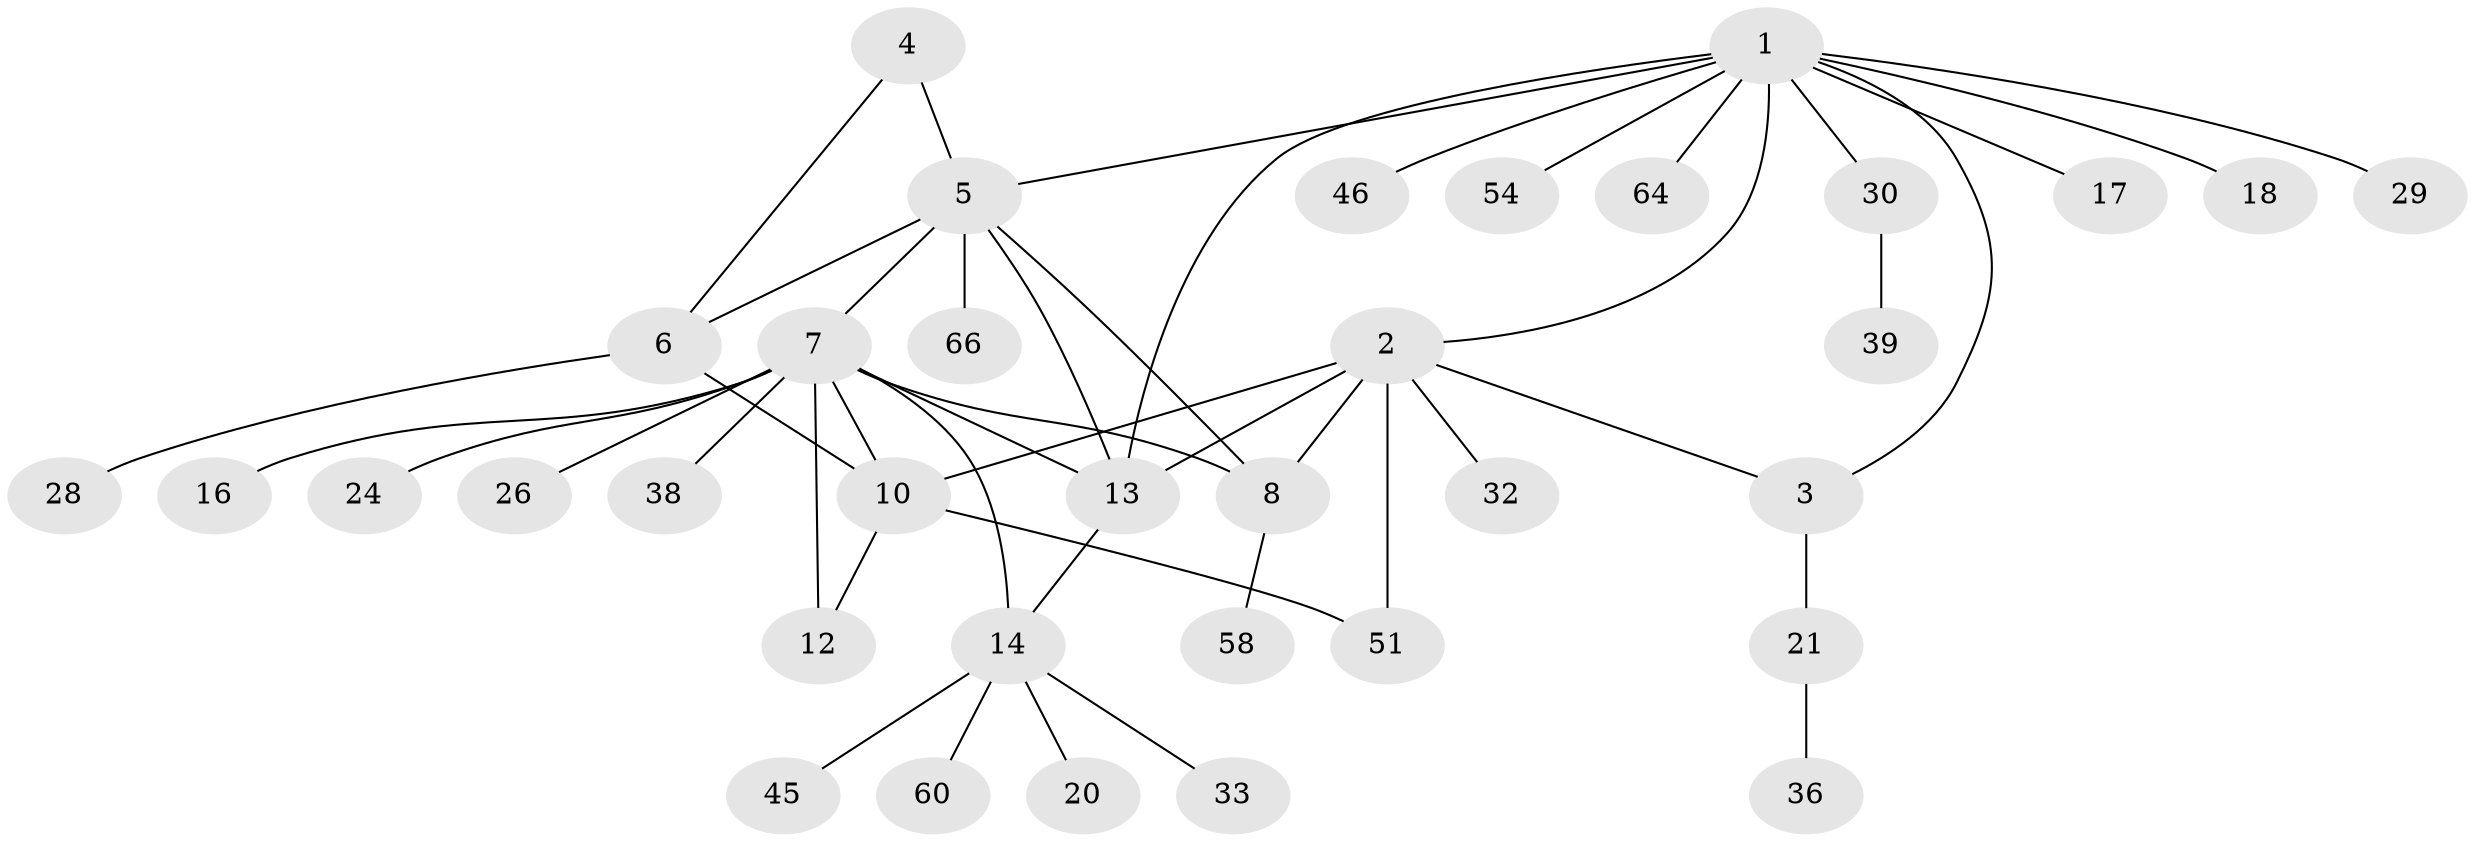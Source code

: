 // original degree distribution, {10: 0.014285714285714285, 7: 0.05714285714285714, 3: 0.08571428571428572, 5: 0.07142857142857142, 6: 0.05714285714285714, 2: 0.15714285714285714, 1: 0.5571428571428572}
// Generated by graph-tools (version 1.1) at 2025/16/03/09/25 04:16:01]
// undirected, 35 vertices, 46 edges
graph export_dot {
graph [start="1"]
  node [color=gray90,style=filled];
  1 [super="+19"];
  2;
  3;
  4 [super="+55"];
  5 [super="+31+22"];
  6 [super="+62"];
  7 [super="+11+9+27"];
  8 [super="+37"];
  10 [super="+25"];
  12 [super="+23+43+59"];
  13 [super="+34+35"];
  14;
  16 [super="+68"];
  17 [super="+48"];
  18 [super="+52"];
  20;
  21 [super="+63+61+49"];
  24;
  26;
  28;
  29;
  30;
  32 [super="+41+42"];
  33;
  36;
  38;
  39;
  45;
  46 [super="+70"];
  51;
  54;
  58;
  60;
  64;
  66;
  1 -- 2;
  1 -- 3;
  1 -- 5;
  1 -- 17;
  1 -- 18;
  1 -- 29;
  1 -- 30;
  1 -- 46;
  1 -- 64;
  1 -- 54;
  1 -- 13;
  2 -- 3;
  2 -- 8;
  2 -- 10;
  2 -- 13;
  2 -- 32;
  2 -- 51;
  3 -- 21;
  4 -- 5;
  4 -- 6;
  5 -- 6;
  5 -- 8;
  5 -- 13;
  5 -- 66;
  5 -- 7;
  6 -- 10;
  6 -- 28;
  7 -- 8 [weight=2];
  7 -- 38;
  7 -- 16;
  7 -- 26;
  7 -- 24;
  7 -- 10;
  7 -- 12;
  7 -- 14 [weight=2];
  7 -- 13;
  8 -- 58;
  10 -- 12;
  10 -- 51;
  13 -- 14;
  14 -- 20;
  14 -- 33;
  14 -- 45;
  14 -- 60;
  21 -- 36;
  30 -- 39;
}
